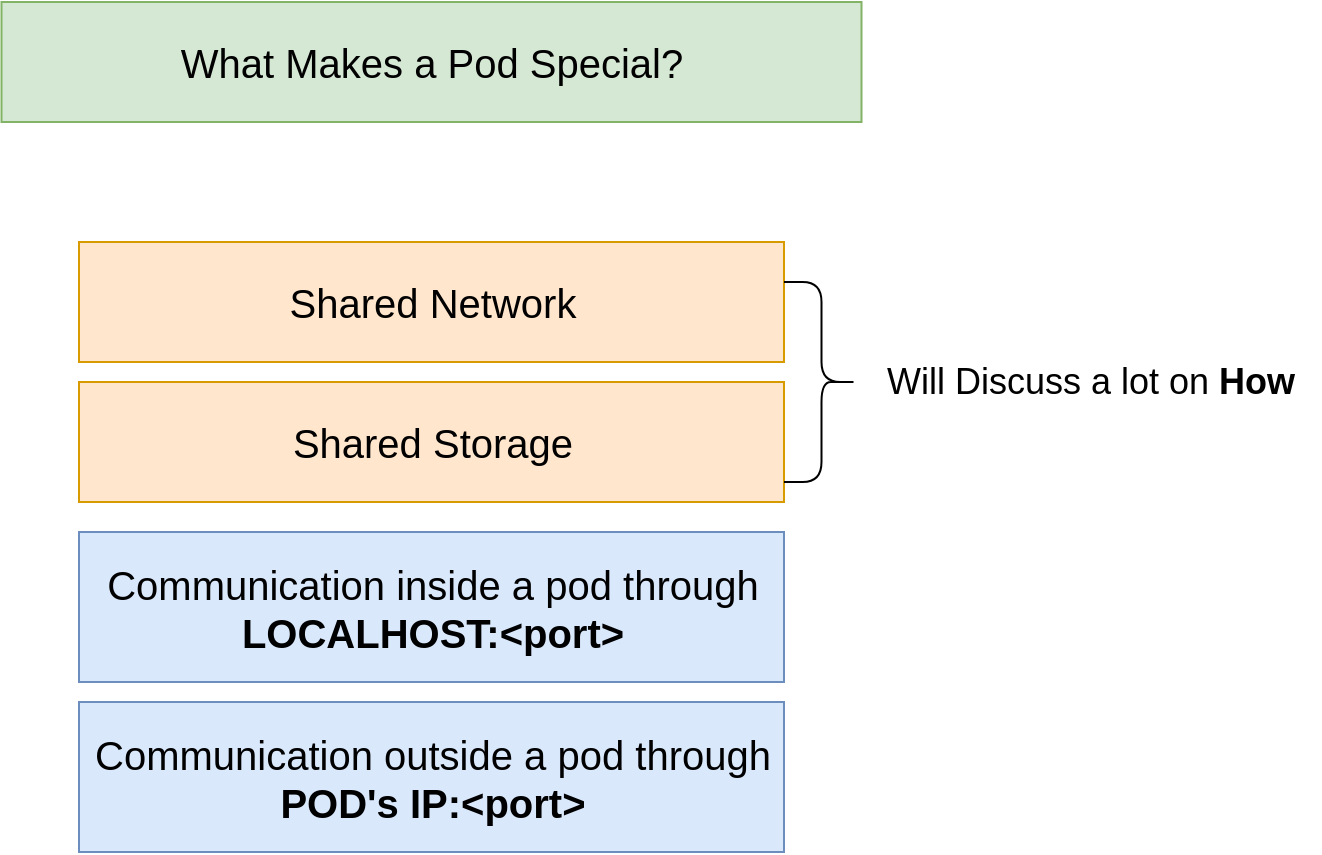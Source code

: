<mxfile version="24.7.5" pages="4">
  <diagram id="gAYdXjUNncmHdWPE2obz" name="Specialty ">
    <mxGraphModel dx="1960" dy="480" grid="1" gridSize="10" guides="1" tooltips="1" connect="1" arrows="1" fold="1" page="1" pageScale="1" pageWidth="850" pageHeight="1100" math="0" shadow="0">
      <root>
        <mxCell id="0" />
        <mxCell id="1" parent="0" />
        <mxCell id="cA3IM-Q1EOG92NS_MxhU-1" value="&lt;font style=&quot;font-size: 20px;&quot;&gt;Shared Network&lt;/font&gt;" style="rounded=0;whiteSpace=wrap;html=1;fillColor=#ffe6cc;strokeColor=#d79b00;" vertex="1" parent="1">
          <mxGeometry x="-642.5" y="180" width="352.5" height="60" as="geometry" />
        </mxCell>
        <mxCell id="cA3IM-Q1EOG92NS_MxhU-2" value="&lt;font style=&quot;font-size: 20px;&quot;&gt;Shared Storage&lt;/font&gt;" style="rounded=0;whiteSpace=wrap;html=1;fillColor=#ffe6cc;strokeColor=#d79b00;" vertex="1" parent="1">
          <mxGeometry x="-642.5" y="250" width="352.5" height="60" as="geometry" />
        </mxCell>
        <mxCell id="cA3IM-Q1EOG92NS_MxhU-3" value="&lt;font style=&quot;font-size: 20px;&quot;&gt;Communication inside a pod through &lt;b&gt;LOCALHOST:&amp;lt;port&amp;gt;&lt;/b&gt;&lt;/font&gt;" style="rounded=0;whiteSpace=wrap;html=1;fillColor=#dae8fc;strokeColor=#6c8ebf;" vertex="1" parent="1">
          <mxGeometry x="-642.5" y="325" width="352.5" height="75" as="geometry" />
        </mxCell>
        <mxCell id="cA3IM-Q1EOG92NS_MxhU-4" value="&lt;font style=&quot;font-size: 20px;&quot;&gt;What Makes a Pod Special?&lt;/font&gt;" style="rounded=0;whiteSpace=wrap;html=1;fillColor=#d5e8d4;strokeColor=#82b366;" vertex="1" parent="1">
          <mxGeometry x="-681.25" y="60" width="430" height="60" as="geometry" />
        </mxCell>
        <mxCell id="cA3IM-Q1EOG92NS_MxhU-5" value="" style="shape=curlyBracket;whiteSpace=wrap;html=1;rounded=1;flipH=1;labelPosition=right;verticalLabelPosition=middle;align=left;verticalAlign=middle;" vertex="1" parent="1">
          <mxGeometry x="-290" y="200" width="37.5" height="100" as="geometry" />
        </mxCell>
        <mxCell id="cA3IM-Q1EOG92NS_MxhU-6" value="&lt;font style=&quot;font-size: 18px;&quot;&gt;Will Discuss a lot on &lt;b&gt;How&lt;/b&gt;&lt;/font&gt;" style="text;html=1;align=center;verticalAlign=middle;resizable=0;points=[];autosize=1;strokeColor=none;fillColor=none;" vertex="1" parent="1">
          <mxGeometry x="-252.5" y="230" width="230" height="40" as="geometry" />
        </mxCell>
        <mxCell id="cA3IM-Q1EOG92NS_MxhU-7" value="&lt;font style=&quot;font-size: 20px;&quot;&gt;Communication outside a pod through &lt;b&gt;POD&#39;s IP:&amp;lt;port&amp;gt;&lt;/b&gt;&lt;/font&gt;" style="rounded=0;whiteSpace=wrap;html=1;fillColor=#dae8fc;strokeColor=#6c8ebf;" vertex="1" parent="1">
          <mxGeometry x="-642.5" y="410" width="352.5" height="75" as="geometry" />
        </mxCell>
      </root>
    </mxGraphModel>
  </diagram>
  <diagram name="Pod" id="kKdpJ-KVQG9oQRPMaN4-">
    <mxGraphModel dx="1332" dy="576" grid="1" gridSize="10" guides="1" tooltips="1" connect="1" arrows="1" fold="1" page="1" pageScale="1" pageWidth="850" pageHeight="1100" math="0" shadow="0">
      <root>
        <mxCell id="0" />
        <mxCell id="1" parent="0" />
        <mxCell id="cMvnpwVAHBV6d5w7npoy-1" value="" style="rounded=0;whiteSpace=wrap;html=1;fillColor=#dae8fc;strokeColor=#6c8ebf;" parent="1" vertex="1">
          <mxGeometry x="450" y="140" width="310" height="260" as="geometry" />
        </mxCell>
        <mxCell id="cMvnpwVAHBV6d5w7npoy-2" value="" style="rounded=0;whiteSpace=wrap;html=1;fillColor=#d5e8d4;strokeColor=#82b366;" parent="1" vertex="1">
          <mxGeometry x="490" y="180" width="240" height="180" as="geometry" />
        </mxCell>
        <mxCell id="cMvnpwVAHBV6d5w7npoy-3" value="&lt;font style=&quot;font-size: 18px;&quot;&gt;&lt;b&gt;App&#39;s Container&lt;/b&gt;&lt;/font&gt;" style="rounded=0;whiteSpace=wrap;html=1;" parent="1" vertex="1">
          <mxGeometry x="510" y="210" width="190" height="120" as="geometry" />
        </mxCell>
        <mxCell id="cMvnpwVAHBV6d5w7npoy-4" value="" style="shape=curlyBracket;whiteSpace=wrap;html=1;rounded=1;flipH=1;labelPosition=right;verticalLabelPosition=middle;align=left;verticalAlign=middle;" parent="1" vertex="1">
          <mxGeometry x="740" y="180" width="70" height="180" as="geometry" />
        </mxCell>
        <mxCell id="cMvnpwVAHBV6d5w7npoy-5" value="&lt;font size=&quot;1&quot; style=&quot;&quot;&gt;&lt;span style=&quot;font-size: 20px;&quot;&gt;A Pod is a &lt;b&gt;group of one or more containers&lt;/b&gt; that work together&lt;/span&gt;&lt;/font&gt;" style="text;whiteSpace=wrap;html=1;" parent="1" vertex="1">
          <mxGeometry x="820" y="240" width="360" height="40" as="geometry" />
        </mxCell>
        <mxCell id="cMvnpwVAHBV6d5w7npoy-6" value="&lt;span style=&quot;font-size: 20px;&quot;&gt;&lt;b&gt;Node&lt;/b&gt;&lt;/span&gt;" style="text;whiteSpace=wrap;html=1;" parent="1" vertex="1">
          <mxGeometry x="450" y="100" width="60" height="40" as="geometry" />
        </mxCell>
        <mxCell id="cMvnpwVAHBV6d5w7npoy-7" value="&lt;span style=&quot;font-size: 20px;&quot;&gt;&lt;b&gt;Pod&lt;/b&gt;&lt;/span&gt;" style="text;whiteSpace=wrap;html=1;" parent="1" vertex="1">
          <mxGeometry x="580" y="140" width="60" height="40" as="geometry" />
        </mxCell>
        <mxCell id="cMvnpwVAHBV6d5w7npoy-8" value="&lt;font style=&quot;font-size: 24px;&quot;&gt;&lt;b&gt;10.0.0.0&lt;/b&gt;&lt;/font&gt;" style="text;html=1;align=center;verticalAlign=middle;resizable=0;points=[];autosize=1;strokeColor=none;fillColor=none;" parent="1" vertex="1">
          <mxGeometry x="555" y="420" width="110" height="40" as="geometry" />
        </mxCell>
      </root>
    </mxGraphModel>
  </diagram>
  <diagram id="3vphzQFlbhJN3P0PEUs6" name="Stages">
    <mxGraphModel dx="880" dy="542" grid="1" gridSize="10" guides="1" tooltips="1" connect="1" arrows="1" fold="1" page="1" pageScale="1" pageWidth="850" pageHeight="1100" math="0" shadow="0">
      <root>
        <mxCell id="0" />
        <mxCell id="1" parent="0" />
        <mxCell id="SavWiwwcGqlZREGLFCu0-1" value="&lt;font style=&quot;font-size: 20px;&quot;&gt;Pending&lt;/font&gt;" style="rounded=0;whiteSpace=wrap;html=1;fillColor=#dae8fc;strokeColor=#6c8ebf;" parent="1" vertex="1">
          <mxGeometry x="150" y="180" width="120" height="60" as="geometry" />
        </mxCell>
        <mxCell id="SavWiwwcGqlZREGLFCu0-2" value="&lt;font style=&quot;font-size: 18px;&quot;&gt;The Pod is created but isn&#39;t running yet.&lt;/font&gt;" style="rounded=0;whiteSpace=wrap;html=1;" parent="1" vertex="1">
          <mxGeometry x="270" y="180" width="630" height="60" as="geometry" />
        </mxCell>
        <mxCell id="SavWiwwcGqlZREGLFCu0-3" value="&lt;font style=&quot;font-size: 20px;&quot;&gt;Running&lt;/font&gt;" style="rounded=0;whiteSpace=wrap;html=1;fillColor=#dae8fc;strokeColor=#6c8ebf;" parent="1" vertex="1">
          <mxGeometry x="150" y="250" width="120" height="60" as="geometry" />
        </mxCell>
        <mxCell id="SavWiwwcGqlZREGLFCu0-4" value="&lt;font style=&quot;font-size: 18px;&quot;&gt;The Pod is now assigned to a node, and at least one container is running&lt;/font&gt;" style="rounded=0;whiteSpace=wrap;html=1;" parent="1" vertex="1">
          <mxGeometry x="270" y="250" width="630" height="60" as="geometry" />
        </mxCell>
        <mxCell id="SavWiwwcGqlZREGLFCu0-5" value="&lt;font style=&quot;font-size: 20px;&quot;&gt;Succeeded&lt;/font&gt;" style="rounded=0;whiteSpace=wrap;html=1;fillColor=#dae8fc;strokeColor=#6c8ebf;" parent="1" vertex="1">
          <mxGeometry x="150" y="320" width="120" height="60" as="geometry" />
        </mxCell>
        <mxCell id="SavWiwwcGqlZREGLFCu0-6" value="&lt;font style=&quot;font-size: 18px;&quot;&gt;All containers completed successfully and won’t restart.&lt;/font&gt;" style="rounded=0;whiteSpace=wrap;html=1;" parent="1" vertex="1">
          <mxGeometry x="270" y="320" width="630" height="60" as="geometry" />
        </mxCell>
        <mxCell id="SavWiwwcGqlZREGLFCu0-7" value="&lt;font style=&quot;font-size: 20px;&quot;&gt;Failed&lt;/font&gt;" style="rounded=0;whiteSpace=wrap;html=1;fillColor=#dae8fc;strokeColor=#6c8ebf;" parent="1" vertex="1">
          <mxGeometry x="150" y="390" width="120" height="60" as="geometry" />
        </mxCell>
        <mxCell id="SavWiwwcGqlZREGLFCu0-8" value="&lt;font style=&quot;font-size: 18px;&quot;&gt;At least one container failed or stopped with an error.&lt;/font&gt;" style="rounded=0;whiteSpace=wrap;html=1;" parent="1" vertex="1">
          <mxGeometry x="270" y="390" width="630" height="60" as="geometry" />
        </mxCell>
        <mxCell id="SavWiwwcGqlZREGLFCu0-9" value="&lt;font style=&quot;font-size: 20px;&quot;&gt;Unknown&lt;/font&gt;" style="rounded=0;whiteSpace=wrap;html=1;fillColor=#dae8fc;strokeColor=#6c8ebf;" parent="1" vertex="1">
          <mxGeometry x="150" y="460" width="120" height="60" as="geometry" />
        </mxCell>
        <mxCell id="SavWiwwcGqlZREGLFCu0-10" value="&lt;font style=&quot;font-size: 18px;&quot;&gt;Kubernetes can’t determine the Pod’s state, usually due to communication issues.&lt;/font&gt;" style="rounded=0;whiteSpace=wrap;html=1;" parent="1" vertex="1">
          <mxGeometry x="270" y="460" width="630" height="60" as="geometry" />
        </mxCell>
        <mxCell id="SavWiwwcGqlZREGLFCu0-12" value="&lt;font style=&quot;font-size: 22px;&quot;&gt;Pod Lifecycle Stages&lt;/font&gt;" style="rounded=0;whiteSpace=wrap;html=1;fillColor=#fff2cc;strokeColor=#d6b656;" parent="1" vertex="1">
          <mxGeometry x="150" y="90" width="330" height="60" as="geometry" />
        </mxCell>
      </root>
    </mxGraphModel>
  </diagram>
  <diagram name="Container States" id="mW06vASlyqrysP6Z4gnO">
    <mxGraphModel dx="880" dy="542" grid="1" gridSize="10" guides="1" tooltips="1" connect="1" arrows="1" fold="1" page="1" pageScale="1" pageWidth="850" pageHeight="1100" math="0" shadow="0">
      <root>
        <mxCell id="i6iAezJG4EfZkFpuGkoC-0" />
        <mxCell id="i6iAezJG4EfZkFpuGkoC-1" parent="i6iAezJG4EfZkFpuGkoC-0" />
        <mxCell id="i6iAezJG4EfZkFpuGkoC-2" value="&lt;font style=&quot;font-size: 20px;&quot;&gt;Waiting&lt;/font&gt;" style="rounded=0;whiteSpace=wrap;html=1;fillColor=#dae8fc;strokeColor=#6c8ebf;" parent="i6iAezJG4EfZkFpuGkoC-1" vertex="1">
          <mxGeometry x="40" y="180" width="120" height="60" as="geometry" />
        </mxCell>
        <mxCell id="i6iAezJG4EfZkFpuGkoC-3" value="&lt;font style=&quot;font-size: 18px;&quot;&gt;The container is getting ready to start, e.g., downloading the image.&lt;/font&gt;" style="rounded=0;whiteSpace=wrap;html=1;" parent="i6iAezJG4EfZkFpuGkoC-1" vertex="1">
          <mxGeometry x="160" y="180" width="630" height="60" as="geometry" />
        </mxCell>
        <mxCell id="i6iAezJG4EfZkFpuGkoC-4" value="&lt;font style=&quot;font-size: 20px;&quot;&gt;Running&lt;/font&gt;" style="rounded=0;whiteSpace=wrap;html=1;fillColor=#dae8fc;strokeColor=#6c8ebf;" parent="i6iAezJG4EfZkFpuGkoC-1" vertex="1">
          <mxGeometry x="40" y="250" width="120" height="60" as="geometry" />
        </mxCell>
        <mxCell id="i6iAezJG4EfZkFpuGkoC-5" value="&lt;font style=&quot;font-size: 18px;&quot;&gt;The container is actively running without issues.&lt;/font&gt;" style="rounded=0;whiteSpace=wrap;html=1;" parent="i6iAezJG4EfZkFpuGkoC-1" vertex="1">
          <mxGeometry x="160" y="250" width="630" height="60" as="geometry" />
        </mxCell>
        <mxCell id="i6iAezJG4EfZkFpuGkoC-6" value="&lt;font style=&quot;font-size: 20px;&quot;&gt;Terminated&lt;/font&gt;" style="rounded=0;whiteSpace=wrap;html=1;fillColor=#dae8fc;strokeColor=#6c8ebf;" parent="i6iAezJG4EfZkFpuGkoC-1" vertex="1">
          <mxGeometry x="40" y="320" width="120" height="60" as="geometry" />
        </mxCell>
        <mxCell id="i6iAezJG4EfZkFpuGkoC-7" value="&lt;font style=&quot;font-size: 18px;&quot;&gt;The container has stopped, either successfully or due to an error.(can check with exit code)&lt;/font&gt;" style="rounded=0;whiteSpace=wrap;html=1;" parent="i6iAezJG4EfZkFpuGkoC-1" vertex="1">
          <mxGeometry x="160" y="320" width="630" height="60" as="geometry" />
        </mxCell>
        <mxCell id="i6iAezJG4EfZkFpuGkoC-12" value="&lt;font style=&quot;font-size: 22px;&quot;&gt;Container States Inside a Pod&lt;/font&gt;" style="rounded=0;whiteSpace=wrap;html=1;fillColor=#fff2cc;strokeColor=#d6b656;" parent="i6iAezJG4EfZkFpuGkoC-1" vertex="1">
          <mxGeometry x="40" y="90" width="330" height="60" as="geometry" />
        </mxCell>
      </root>
    </mxGraphModel>
  </diagram>
</mxfile>
